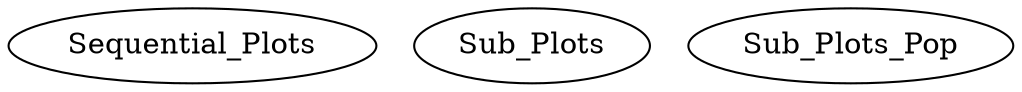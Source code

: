 /* Created by mdot for Matlab */
digraph m2html {

  Sequential_Plots [URL="Sequential_Plots.html"];
  Sub_Plots [URL="Sub_Plots.html"];
  Sub_Plots_Pop [URL="Sub_Plots_Pop.html"];
}